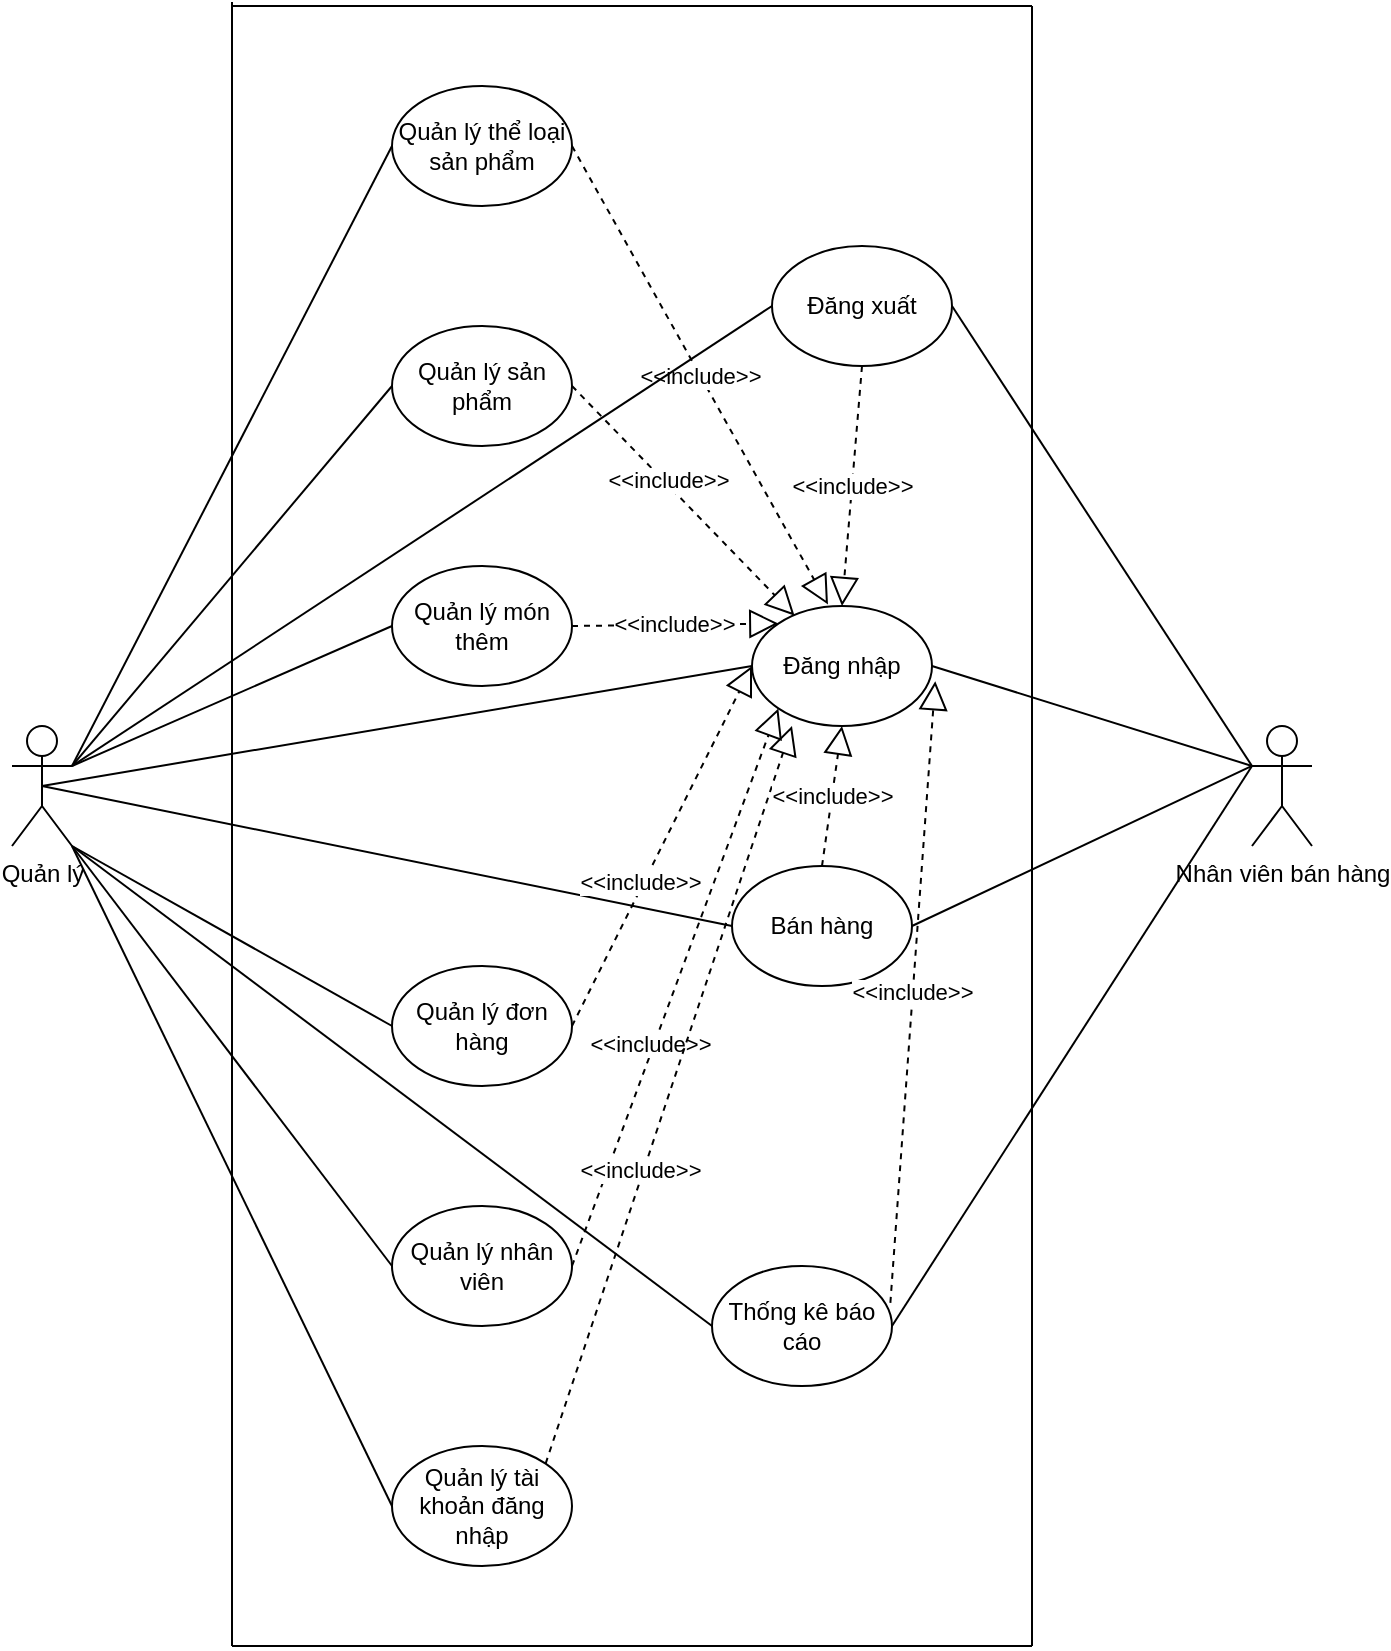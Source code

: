 <mxfile version="16.4.11" type="device"><diagram id="ycQiQ_U1Kwj4zl_1n0q2" name="Page-1"><mxGraphModel dx="1038" dy="1741" grid="1" gridSize="10" guides="1" tooltips="1" connect="1" arrows="1" fold="1" page="1" pageScale="1" pageWidth="850" pageHeight="1100" math="0" shadow="0"><root><mxCell id="0"/><mxCell id="1" parent="0"/><mxCell id="TDa8Eg-I-Xy61jTYY_hm-1" value="Quản lý" style="shape=umlActor;verticalLabelPosition=bottom;verticalAlign=top;html=1;" parent="1" vertex="1"><mxGeometry x="90" y="120" width="30" height="60" as="geometry"/></mxCell><mxCell id="TDa8Eg-I-Xy61jTYY_hm-2" value="Quản lý sản phẩm" style="ellipse;whiteSpace=wrap;html=1;" parent="1" vertex="1"><mxGeometry x="280" y="-80" width="90" height="60" as="geometry"/></mxCell><mxCell id="TDa8Eg-I-Xy61jTYY_hm-3" value="Quản lý món thêm" style="ellipse;whiteSpace=wrap;html=1;" parent="1" vertex="1"><mxGeometry x="280" y="40" width="90" height="60" as="geometry"/></mxCell><mxCell id="TDa8Eg-I-Xy61jTYY_hm-4" value="Quản lý đơn hàng" style="ellipse;whiteSpace=wrap;html=1;" parent="1" vertex="1"><mxGeometry x="280" y="240" width="90" height="60" as="geometry"/></mxCell><mxCell id="TDa8Eg-I-Xy61jTYY_hm-5" value="Quản lý nhân viên" style="ellipse;whiteSpace=wrap;html=1;" parent="1" vertex="1"><mxGeometry x="280" y="360" width="90" height="60" as="geometry"/></mxCell><mxCell id="TDa8Eg-I-Xy61jTYY_hm-6" value="Quản lý tài khoản đăng nhập" style="ellipse;whiteSpace=wrap;html=1;" parent="1" vertex="1"><mxGeometry x="280" y="480" width="90" height="60" as="geometry"/></mxCell><mxCell id="TDa8Eg-I-Xy61jTYY_hm-7" value="Đăng nhập" style="ellipse;whiteSpace=wrap;html=1;" parent="1" vertex="1"><mxGeometry x="460" y="60" width="90" height="60" as="geometry"/></mxCell><mxCell id="TDa8Eg-I-Xy61jTYY_hm-8" value="Quản lý thể loại sản phẩm" style="ellipse;whiteSpace=wrap;html=1;" parent="1" vertex="1"><mxGeometry x="280" y="-200" width="90" height="60" as="geometry"/></mxCell><mxCell id="TDa8Eg-I-Xy61jTYY_hm-9" value="Bán hàng" style="ellipse;whiteSpace=wrap;html=1;" parent="1" vertex="1"><mxGeometry x="450" y="190" width="90" height="60" as="geometry"/></mxCell><mxCell id="TDa8Eg-I-Xy61jTYY_hm-10" value="Thống kê báo cáo" style="ellipse;whiteSpace=wrap;html=1;" parent="1" vertex="1"><mxGeometry x="440" y="390" width="90" height="60" as="geometry"/></mxCell><mxCell id="TDa8Eg-I-Xy61jTYY_hm-11" value="Nhân viên bán hàng" style="shape=umlActor;verticalLabelPosition=bottom;verticalAlign=top;html=1;" parent="1" vertex="1"><mxGeometry x="710" y="120" width="30" height="60" as="geometry"/></mxCell><mxCell id="TDa8Eg-I-Xy61jTYY_hm-12" value="" style="endArrow=none;html=1;rounded=0;" parent="1" edge="1"><mxGeometry width="50" height="50" relative="1" as="geometry"><mxPoint x="200" y="580" as="sourcePoint"/><mxPoint x="200" y="-242" as="targetPoint"/></mxGeometry></mxCell><mxCell id="TDa8Eg-I-Xy61jTYY_hm-13" value="" style="endArrow=none;html=1;rounded=0;" parent="1" edge="1"><mxGeometry width="50" height="50" relative="1" as="geometry"><mxPoint x="200" y="580" as="sourcePoint"/><mxPoint x="600" y="580" as="targetPoint"/></mxGeometry></mxCell><mxCell id="TDa8Eg-I-Xy61jTYY_hm-14" value="" style="endArrow=none;html=1;rounded=0;" parent="1" edge="1"><mxGeometry width="50" height="50" relative="1" as="geometry"><mxPoint x="600" y="580" as="sourcePoint"/><mxPoint x="600" y="-240" as="targetPoint"/></mxGeometry></mxCell><mxCell id="TDa8Eg-I-Xy61jTYY_hm-15" value="" style="endArrow=none;html=1;rounded=0;" parent="1" edge="1"><mxGeometry width="50" height="50" relative="1" as="geometry"><mxPoint x="200" y="-240" as="sourcePoint"/><mxPoint x="600" y="-240" as="targetPoint"/></mxGeometry></mxCell><mxCell id="TDa8Eg-I-Xy61jTYY_hm-16" value="" style="endArrow=none;html=1;rounded=0;entryX=0;entryY=0.5;entryDx=0;entryDy=0;" parent="1" target="TDa8Eg-I-Xy61jTYY_hm-8" edge="1"><mxGeometry width="50" height="50" relative="1" as="geometry"><mxPoint x="120" y="140" as="sourcePoint"/><mxPoint x="530" y="30" as="targetPoint"/></mxGeometry></mxCell><mxCell id="TDa8Eg-I-Xy61jTYY_hm-17" value="" style="endArrow=none;html=1;rounded=0;entryX=0;entryY=0.5;entryDx=0;entryDy=0;" parent="1" target="TDa8Eg-I-Xy61jTYY_hm-2" edge="1"><mxGeometry width="50" height="50" relative="1" as="geometry"><mxPoint x="120" y="140" as="sourcePoint"/><mxPoint x="530" y="30" as="targetPoint"/></mxGeometry></mxCell><mxCell id="TDa8Eg-I-Xy61jTYY_hm-18" value="" style="endArrow=none;html=1;rounded=0;exitX=0;exitY=0.5;exitDx=0;exitDy=0;" parent="1" source="TDa8Eg-I-Xy61jTYY_hm-3" edge="1"><mxGeometry width="50" height="50" relative="1" as="geometry"><mxPoint x="480" y="80" as="sourcePoint"/><mxPoint x="120" y="140" as="targetPoint"/></mxGeometry></mxCell><mxCell id="TDa8Eg-I-Xy61jTYY_hm-19" value="" style="endArrow=none;html=1;rounded=0;entryX=0;entryY=0.5;entryDx=0;entryDy=0;" parent="1" target="TDa8Eg-I-Xy61jTYY_hm-4" edge="1"><mxGeometry width="50" height="50" relative="1" as="geometry"><mxPoint x="120" y="180" as="sourcePoint"/><mxPoint x="530" y="130" as="targetPoint"/></mxGeometry></mxCell><mxCell id="TDa8Eg-I-Xy61jTYY_hm-20" value="" style="endArrow=none;html=1;rounded=0;entryX=0;entryY=0.5;entryDx=0;entryDy=0;" parent="1" target="TDa8Eg-I-Xy61jTYY_hm-5" edge="1"><mxGeometry width="50" height="50" relative="1" as="geometry"><mxPoint x="120" y="180" as="sourcePoint"/><mxPoint x="530" y="230" as="targetPoint"/></mxGeometry></mxCell><mxCell id="TDa8Eg-I-Xy61jTYY_hm-21" value="" style="endArrow=none;html=1;rounded=0;entryX=0;entryY=0.5;entryDx=0;entryDy=0;" parent="1" target="TDa8Eg-I-Xy61jTYY_hm-6" edge="1"><mxGeometry width="50" height="50" relative="1" as="geometry"><mxPoint x="120" y="180" as="sourcePoint"/><mxPoint x="290" y="400" as="targetPoint"/></mxGeometry></mxCell><mxCell id="TDa8Eg-I-Xy61jTYY_hm-22" value="" style="endArrow=none;html=1;rounded=0;exitX=0.5;exitY=0.5;exitDx=0;exitDy=0;exitPerimeter=0;entryX=0;entryY=0.5;entryDx=0;entryDy=0;" parent="1" source="TDa8Eg-I-Xy61jTYY_hm-1" target="TDa8Eg-I-Xy61jTYY_hm-7" edge="1"><mxGeometry width="50" height="50" relative="1" as="geometry"><mxPoint x="480" y="180" as="sourcePoint"/><mxPoint x="530" y="130" as="targetPoint"/></mxGeometry></mxCell><mxCell id="TDa8Eg-I-Xy61jTYY_hm-23" value="" style="endArrow=none;html=1;rounded=0;entryX=0;entryY=0.5;entryDx=0;entryDy=0;exitX=0.5;exitY=0.5;exitDx=0;exitDy=0;exitPerimeter=0;" parent="1" source="TDa8Eg-I-Xy61jTYY_hm-1" target="TDa8Eg-I-Xy61jTYY_hm-9" edge="1"><mxGeometry width="50" height="50" relative="1" as="geometry"><mxPoint x="110" y="150" as="sourcePoint"/><mxPoint x="470" y="100" as="targetPoint"/></mxGeometry></mxCell><mxCell id="TDa8Eg-I-Xy61jTYY_hm-24" value="" style="endArrow=none;html=1;rounded=0;entryX=0;entryY=0.5;entryDx=0;entryDy=0;" parent="1" target="TDa8Eg-I-Xy61jTYY_hm-10" edge="1"><mxGeometry width="50" height="50" relative="1" as="geometry"><mxPoint x="120" y="180" as="sourcePoint"/><mxPoint x="470" y="190" as="targetPoint"/></mxGeometry></mxCell><mxCell id="TDa8Eg-I-Xy61jTYY_hm-25" value="" style="endArrow=none;html=1;rounded=0;entryX=0;entryY=0.333;entryDx=0;entryDy=0;entryPerimeter=0;exitX=1;exitY=0.5;exitDx=0;exitDy=0;" parent="1" source="TDa8Eg-I-Xy61jTYY_hm-7" target="TDa8Eg-I-Xy61jTYY_hm-11" edge="1"><mxGeometry width="50" height="50" relative="1" as="geometry"><mxPoint x="480" y="180" as="sourcePoint"/><mxPoint x="530" y="130" as="targetPoint"/></mxGeometry></mxCell><mxCell id="TDa8Eg-I-Xy61jTYY_hm-26" value="" style="endArrow=none;html=1;rounded=0;entryX=0;entryY=0.333;entryDx=0;entryDy=0;entryPerimeter=0;exitX=1;exitY=0.5;exitDx=0;exitDy=0;" parent="1" source="TDa8Eg-I-Xy61jTYY_hm-9" target="TDa8Eg-I-Xy61jTYY_hm-11" edge="1"><mxGeometry width="50" height="50" relative="1" as="geometry"><mxPoint x="560" y="100" as="sourcePoint"/><mxPoint x="720" y="150" as="targetPoint"/></mxGeometry></mxCell><mxCell id="TDa8Eg-I-Xy61jTYY_hm-27" value="" style="endArrow=none;html=1;rounded=0;exitX=1;exitY=0.5;exitDx=0;exitDy=0;" parent="1" source="TDa8Eg-I-Xy61jTYY_hm-10" edge="1"><mxGeometry width="50" height="50" relative="1" as="geometry"><mxPoint x="560" y="190" as="sourcePoint"/><mxPoint x="710" y="140" as="targetPoint"/></mxGeometry></mxCell><mxCell id="TDa8Eg-I-Xy61jTYY_hm-29" value="&amp;lt;&amp;lt;include&amp;gt;&amp;gt;" style="endArrow=block;dashed=1;endFill=0;endSize=12;html=1;rounded=0;exitX=1;exitY=0.5;exitDx=0;exitDy=0;entryX=0.422;entryY=-0.013;entryDx=0;entryDy=0;entryPerimeter=0;" parent="1" source="TDa8Eg-I-Xy61jTYY_hm-8" target="TDa8Eg-I-Xy61jTYY_hm-7" edge="1"><mxGeometry width="160" relative="1" as="geometry"><mxPoint x="430" y="160" as="sourcePoint"/><mxPoint x="590" y="160" as="targetPoint"/></mxGeometry></mxCell><mxCell id="TDa8Eg-I-Xy61jTYY_hm-30" value="" style="endArrow=block;dashed=1;endFill=0;endSize=12;html=1;rounded=0;exitX=1;exitY=0.5;exitDx=0;exitDy=0;entryX=0.236;entryY=0.08;entryDx=0;entryDy=0;entryPerimeter=0;" parent="1" source="TDa8Eg-I-Xy61jTYY_hm-2" target="TDa8Eg-I-Xy61jTYY_hm-7" edge="1"><mxGeometry width="160" relative="1" as="geometry"><mxPoint x="430" y="160" as="sourcePoint"/><mxPoint x="590" y="160" as="targetPoint"/></mxGeometry></mxCell><mxCell id="TDa8Eg-I-Xy61jTYY_hm-31" value="&amp;lt;&amp;lt;include&amp;gt;&amp;gt;" style="edgeLabel;html=1;align=center;verticalAlign=middle;resizable=0;points=[];" parent="TDa8Eg-I-Xy61jTYY_hm-30" vertex="1" connectable="0"><mxGeometry x="-0.165" y="2" relative="1" as="geometry"><mxPoint as="offset"/></mxGeometry></mxCell><mxCell id="TDa8Eg-I-Xy61jTYY_hm-32" value="&amp;lt;&amp;lt;include&amp;gt;&amp;gt;" style="endArrow=block;dashed=1;endFill=0;endSize=12;html=1;rounded=0;exitX=1;exitY=0.5;exitDx=0;exitDy=0;entryX=0;entryY=0;entryDx=0;entryDy=0;" parent="1" source="TDa8Eg-I-Xy61jTYY_hm-3" target="TDa8Eg-I-Xy61jTYY_hm-7" edge="1"><mxGeometry width="160" relative="1" as="geometry"><mxPoint x="430" y="160" as="sourcePoint"/><mxPoint x="590" y="160" as="targetPoint"/></mxGeometry></mxCell><mxCell id="TDa8Eg-I-Xy61jTYY_hm-33" value="" style="endArrow=block;dashed=1;endFill=0;endSize=12;html=1;rounded=0;exitX=1;exitY=0.5;exitDx=0;exitDy=0;entryX=0;entryY=0.5;entryDx=0;entryDy=0;" parent="1" source="TDa8Eg-I-Xy61jTYY_hm-4" target="TDa8Eg-I-Xy61jTYY_hm-7" edge="1"><mxGeometry width="160" relative="1" as="geometry"><mxPoint x="430" y="260" as="sourcePoint"/><mxPoint x="590" y="260" as="targetPoint"/></mxGeometry></mxCell><mxCell id="TDa8Eg-I-Xy61jTYY_hm-34" value="&amp;lt;&amp;lt;include&amp;gt;&amp;gt;" style="edgeLabel;html=1;align=center;verticalAlign=middle;resizable=0;points=[];" parent="TDa8Eg-I-Xy61jTYY_hm-33" vertex="1" connectable="0"><mxGeometry x="-0.205" y="2" relative="1" as="geometry"><mxPoint as="offset"/></mxGeometry></mxCell><mxCell id="TDa8Eg-I-Xy61jTYY_hm-35" value="" style="endArrow=block;dashed=1;endFill=0;endSize=12;html=1;rounded=0;exitX=1;exitY=0.5;exitDx=0;exitDy=0;entryX=0;entryY=1;entryDx=0;entryDy=0;" parent="1" source="TDa8Eg-I-Xy61jTYY_hm-5" target="TDa8Eg-I-Xy61jTYY_hm-7" edge="1"><mxGeometry width="160" relative="1" as="geometry"><mxPoint x="390" y="280" as="sourcePoint"/><mxPoint x="480" y="100" as="targetPoint"/></mxGeometry></mxCell><mxCell id="TDa8Eg-I-Xy61jTYY_hm-36" value="&amp;lt;&amp;lt;include&amp;gt;&amp;gt;" style="edgeLabel;html=1;align=center;verticalAlign=middle;resizable=0;points=[];" parent="TDa8Eg-I-Xy61jTYY_hm-35" vertex="1" connectable="0"><mxGeometry x="-0.205" y="2" relative="1" as="geometry"><mxPoint as="offset"/></mxGeometry></mxCell><mxCell id="TDa8Eg-I-Xy61jTYY_hm-37" value="" style="endArrow=block;dashed=1;endFill=0;endSize=12;html=1;rounded=0;exitX=1;exitY=0;exitDx=0;exitDy=0;" parent="1" source="TDa8Eg-I-Xy61jTYY_hm-6" edge="1"><mxGeometry width="160" relative="1" as="geometry"><mxPoint x="380" y="400" as="sourcePoint"/><mxPoint x="480" y="120" as="targetPoint"/></mxGeometry></mxCell><mxCell id="TDa8Eg-I-Xy61jTYY_hm-38" value="&amp;lt;&amp;lt;include&amp;gt;&amp;gt;" style="edgeLabel;html=1;align=center;verticalAlign=middle;resizable=0;points=[];" parent="TDa8Eg-I-Xy61jTYY_hm-37" vertex="1" connectable="0"><mxGeometry x="-0.205" y="2" relative="1" as="geometry"><mxPoint as="offset"/></mxGeometry></mxCell><mxCell id="TDa8Eg-I-Xy61jTYY_hm-39" value="&amp;lt;&amp;lt;include&amp;gt;&amp;gt;" style="endArrow=block;dashed=1;endFill=0;endSize=12;html=1;rounded=0;entryX=0.5;entryY=1;entryDx=0;entryDy=0;exitX=0.5;exitY=0;exitDx=0;exitDy=0;" parent="1" source="TDa8Eg-I-Xy61jTYY_hm-9" target="TDa8Eg-I-Xy61jTYY_hm-7" edge="1"><mxGeometry width="160" relative="1" as="geometry"><mxPoint x="430" y="260" as="sourcePoint"/><mxPoint x="590" y="260" as="targetPoint"/></mxGeometry></mxCell><mxCell id="TDa8Eg-I-Xy61jTYY_hm-40" value="&amp;lt;&amp;lt;include&amp;gt;&amp;gt;" style="endArrow=block;dashed=1;endFill=0;endSize=12;html=1;rounded=0;exitX=0.991;exitY=0.307;exitDx=0;exitDy=0;exitPerimeter=0;entryX=1.018;entryY=0.627;entryDx=0;entryDy=0;entryPerimeter=0;" parent="1" source="TDa8Eg-I-Xy61jTYY_hm-10" target="TDa8Eg-I-Xy61jTYY_hm-7" edge="1"><mxGeometry width="160" relative="1" as="geometry"><mxPoint x="430" y="160" as="sourcePoint"/><mxPoint x="590" y="160" as="targetPoint"/></mxGeometry></mxCell><mxCell id="TDa8Eg-I-Xy61jTYY_hm-41" value="Đăng xuất" style="ellipse;whiteSpace=wrap;html=1;" parent="1" vertex="1"><mxGeometry x="470" y="-120" width="90" height="60" as="geometry"/></mxCell><mxCell id="TDa8Eg-I-Xy61jTYY_hm-42" value="" style="endArrow=none;html=1;rounded=0;exitX=1;exitY=0.5;exitDx=0;exitDy=0;" parent="1" source="TDa8Eg-I-Xy61jTYY_hm-41" edge="1"><mxGeometry width="50" height="50" relative="1" as="geometry"><mxPoint x="480" y="180" as="sourcePoint"/><mxPoint x="710" y="140" as="targetPoint"/></mxGeometry></mxCell><mxCell id="TDa8Eg-I-Xy61jTYY_hm-43" value="" style="endArrow=none;html=1;rounded=0;entryX=0;entryY=0.5;entryDx=0;entryDy=0;" parent="1" target="TDa8Eg-I-Xy61jTYY_hm-41" edge="1"><mxGeometry width="50" height="50" relative="1" as="geometry"><mxPoint x="120" y="140" as="sourcePoint"/><mxPoint x="530" y="130" as="targetPoint"/></mxGeometry></mxCell><mxCell id="TDa8Eg-I-Xy61jTYY_hm-44" value="&amp;lt;&amp;lt;include&amp;gt;&amp;gt;" style="endArrow=block;dashed=1;endFill=0;endSize=12;html=1;rounded=0;exitX=0.5;exitY=1;exitDx=0;exitDy=0;entryX=0.5;entryY=0;entryDx=0;entryDy=0;" parent="1" source="TDa8Eg-I-Xy61jTYY_hm-41" target="TDa8Eg-I-Xy61jTYY_hm-7" edge="1"><mxGeometry width="160" relative="1" as="geometry"><mxPoint x="430" y="160" as="sourcePoint"/><mxPoint x="590" y="160" as="targetPoint"/></mxGeometry></mxCell></root></mxGraphModel></diagram></mxfile>